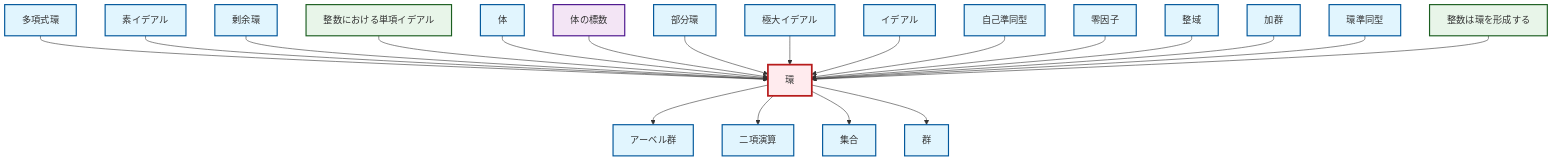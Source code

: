 graph TD
    classDef definition fill:#e1f5fe,stroke:#01579b,stroke-width:2px
    classDef theorem fill:#f3e5f5,stroke:#4a148c,stroke-width:2px
    classDef axiom fill:#fff3e0,stroke:#e65100,stroke-width:2px
    classDef example fill:#e8f5e9,stroke:#1b5e20,stroke-width:2px
    classDef current fill:#ffebee,stroke:#b71c1c,stroke-width:3px
    def-integral-domain["整域"]:::definition
    def-module["加群"]:::definition
    def-binary-operation["二項演算"]:::definition
    def-set["集合"]:::definition
    def-zero-divisor["零因子"]:::definition
    def-quotient-ring["剰余環"]:::definition
    def-abelian-group["アーベル群"]:::definition
    def-polynomial-ring["多項式環"]:::definition
    ex-integers-ring["整数は環を形成する"]:::example
    def-field["体"]:::definition
    def-ring-homomorphism["環準同型"]:::definition
    ex-principal-ideal["整数における単項イデアル"]:::example
    def-endomorphism["自己準同型"]:::definition
    def-ideal["イデアル"]:::definition
    def-prime-ideal["素イデアル"]:::definition
    def-subring["部分環"]:::definition
    def-ring["環"]:::definition
    def-maximal-ideal["極大イデアル"]:::definition
    thm-field-characteristic["体の標数"]:::theorem
    def-group["群"]:::definition
    def-polynomial-ring --> def-ring
    def-prime-ideal --> def-ring
    def-quotient-ring --> def-ring
    def-ring --> def-abelian-group
    ex-principal-ideal --> def-ring
    def-field --> def-ring
    thm-field-characteristic --> def-ring
    def-subring --> def-ring
    def-ring --> def-binary-operation
    def-maximal-ideal --> def-ring
    def-ideal --> def-ring
    def-endomorphism --> def-ring
    def-zero-divisor --> def-ring
    def-integral-domain --> def-ring
    def-ring --> def-set
    def-ring --> def-group
    def-module --> def-ring
    def-ring-homomorphism --> def-ring
    ex-integers-ring --> def-ring
    class def-ring current